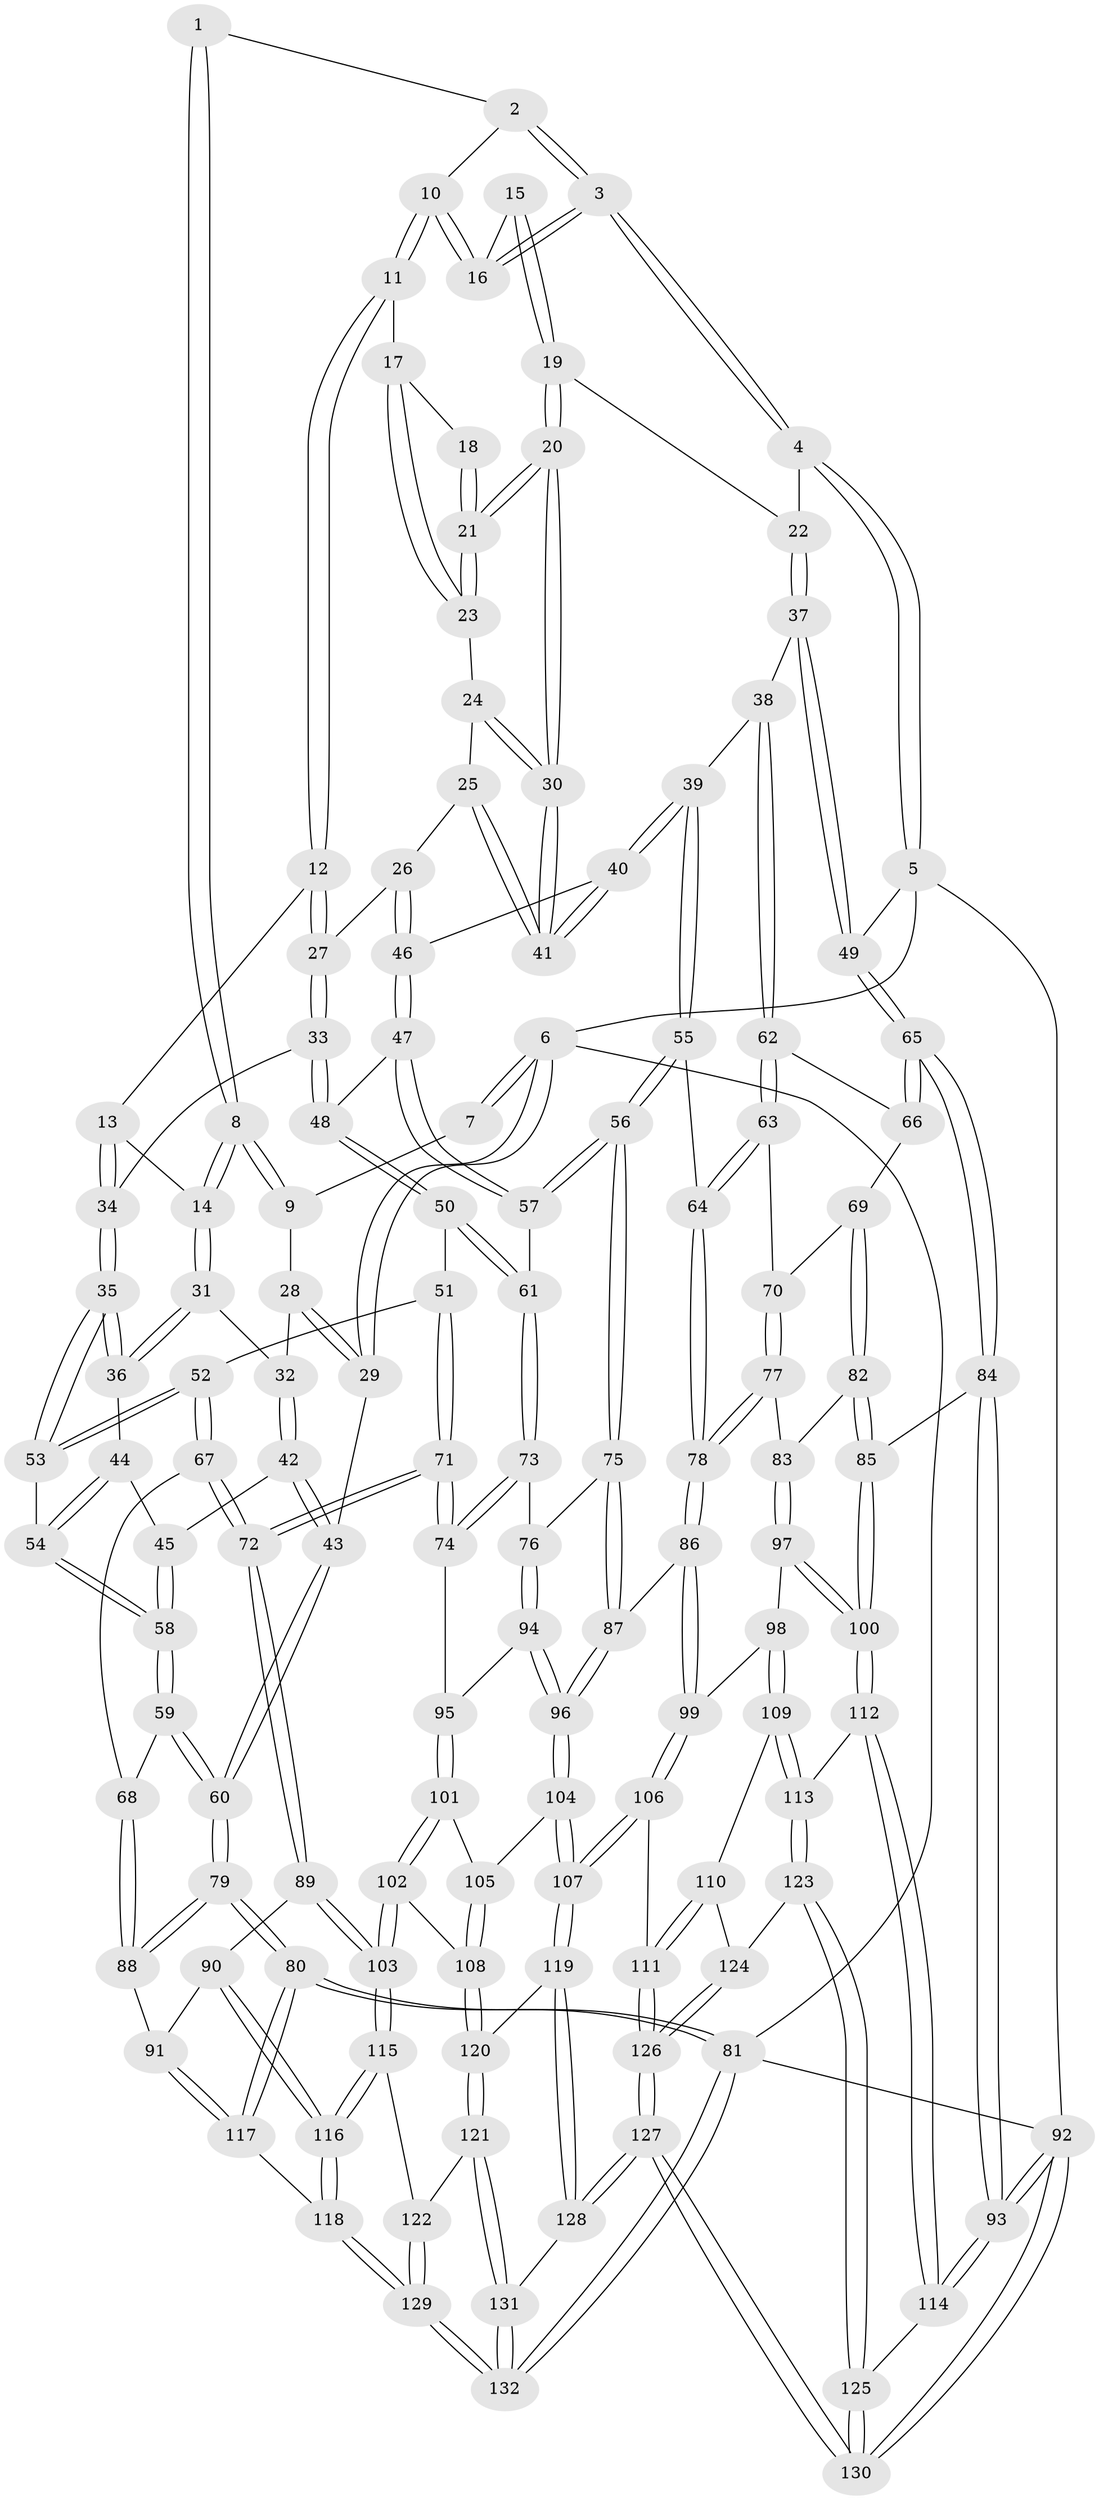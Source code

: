 // coarse degree distribution, {2: 0.07446808510638298, 4: 0.14893617021276595, 3: 0.7340425531914894, 6: 0.010638297872340425, 5: 0.031914893617021274}
// Generated by graph-tools (version 1.1) at 2025/54/03/04/25 22:54:34]
// undirected, 132 vertices, 327 edges
graph export_dot {
  node [color=gray90,style=filled];
  1 [pos="+0.4408123984210184+0"];
  2 [pos="+0.5289143922711469+0"];
  3 [pos="+1+0"];
  4 [pos="+1+0"];
  5 [pos="+1+0"];
  6 [pos="+0+0"];
  7 [pos="+0.09270549339021869+0"];
  8 [pos="+0.22701788768508283+0.12120239966618236"];
  9 [pos="+0.19301755146380678+0.09567139723811317"];
  10 [pos="+0.5338494668489774+0"];
  11 [pos="+0.5345202558443523+0"];
  12 [pos="+0.48020532688230533+0.07895449074420254"];
  13 [pos="+0.346066726686159+0.16276379902378071"];
  14 [pos="+0.2352472118875534+0.13911072454707205"];
  15 [pos="+0.7976818789547369+0.08485527723234304"];
  16 [pos="+0.8018402668302322+0.07946774460922354"];
  17 [pos="+0.6394950029119547+0.07666276645953116"];
  18 [pos="+0.7598504223380482+0.09537677766588686"];
  19 [pos="+0.8156428005114172+0.20194838180110067"];
  20 [pos="+0.7507507153189309+0.23285328065487196"];
  21 [pos="+0.7355549309842621+0.19799276739138932"];
  22 [pos="+0.8468192315080046+0.20353012574541304"];
  23 [pos="+0.6421882768408967+0.08533384430397255"];
  24 [pos="+0.630104283981594+0.1963277922908489"];
  25 [pos="+0.5811008937854762+0.23556693773706103"];
  26 [pos="+0.5658627351582222+0.24041717854346265"];
  27 [pos="+0.5107823752924616+0.1990293780836812"];
  28 [pos="+0+0.1008486044581646"];
  29 [pos="+0+0"];
  30 [pos="+0.7406671582982629+0.2501702680935034"];
  31 [pos="+0.20943063487465194+0.1976499432259074"];
  32 [pos="+0.12375256859722873+0.23567334592694278"];
  33 [pos="+0.4216726215454345+0.3075525328803108"];
  34 [pos="+0.3739367271202911+0.2953422864308329"];
  35 [pos="+0.3035505775726398+0.3376577077098655"];
  36 [pos="+0.24977801173630299+0.3146745549623543"];
  37 [pos="+0.9663971309442617+0.32230925377344094"];
  38 [pos="+0.7751262811623559+0.3943967394375777"];
  39 [pos="+0.7582034624679791+0.3844545449455718"];
  40 [pos="+0.7308458646173045+0.33334083225487166"];
  41 [pos="+0.7307429053441211+0.2959901081955655"];
  42 [pos="+0.07664228633930603+0.32551335051604946"];
  43 [pos="+0+0.3070138184799436"];
  44 [pos="+0.1919545169049817+0.34603640843206684"];
  45 [pos="+0.11567961429479673+0.3626181217469049"];
  46 [pos="+0.5716741911193615+0.3336813235966761"];
  47 [pos="+0.509289538665486+0.4048162781426798"];
  48 [pos="+0.4959319343814352+0.39946521945780233"];
  49 [pos="+1+0.3450575919943949"];
  50 [pos="+0.3433632677735528+0.4676977674100674"];
  51 [pos="+0.3125961414932511+0.4596234153825759"];
  52 [pos="+0.3107554244793969+0.457848934724505"];
  53 [pos="+0.30858282063302994+0.4542285740884158"];
  54 [pos="+0.22958544015553184+0.44289476605432215"];
  55 [pos="+0.5811220303376965+0.5006088478068718"];
  56 [pos="+0.5658756072439353+0.4998020695335617"];
  57 [pos="+0.5455121781439028+0.4752939172960534"];
  58 [pos="+0.12479466958994259+0.4682499417688812"];
  59 [pos="+0.11121569205904128+0.5037299287688288"];
  60 [pos="+0+0.4719930292263331"];
  61 [pos="+0.38979625238186644+0.5328276362294754"];
  62 [pos="+0.792077273806647+0.44930889185940137"];
  63 [pos="+0.7783093410897985+0.5042276184612462"];
  64 [pos="+0.6451768571307802+0.5495034835363825"];
  65 [pos="+1+0.4644931974886442"];
  66 [pos="+0.8822089961993231+0.49661706528458227"];
  67 [pos="+0.1529905998975768+0.560325912576217"];
  68 [pos="+0.12996891170513097+0.5468256478323074"];
  69 [pos="+0.873671129927234+0.568993741000126"];
  70 [pos="+0.7819159071169497+0.5401090961155988"];
  71 [pos="+0.26219203239375427+0.6595526027118126"];
  72 [pos="+0.25567001054507493+0.6662150371484141"];
  73 [pos="+0.3966274417016563+0.5811362312212714"];
  74 [pos="+0.3596932029949841+0.6167205716266427"];
  75 [pos="+0.5469452240269173+0.5415712134506798"];
  76 [pos="+0.47124092291893993+0.5995180817875215"];
  77 [pos="+0.7714481418349705+0.5862696689225243"];
  78 [pos="+0.6830362101798773+0.6098010232591193"];
  79 [pos="+0+0.6205196659230443"];
  80 [pos="+0+0.8319461403420543"];
  81 [pos="+0+1"];
  82 [pos="+0.898405887710485+0.6265322423723741"];
  83 [pos="+0.7899325425533076+0.6122983600456867"];
  84 [pos="+1+0.5396505831775618"];
  85 [pos="+0.9290954259527306+0.6498108456594119"];
  86 [pos="+0.6711995895252729+0.6687590462425229"];
  87 [pos="+0.5721471423772082+0.6423229579253091"];
  88 [pos="+0.08367948484147635+0.6002888434129875"];
  89 [pos="+0.254952607970696+0.6745880062588663"];
  90 [pos="+0.10509493579538673+0.74460592134809"];
  91 [pos="+0.062265789327933745+0.7374001960769265"];
  92 [pos="+1+1"];
  93 [pos="+1+0.9461128754874808"];
  94 [pos="+0.47138888185424777+0.6446945859097634"];
  95 [pos="+0.4309197916142592+0.679616552342277"];
  96 [pos="+0.5335576831758924+0.7050891617623976"];
  97 [pos="+0.7756009101154981+0.6918202110617074"];
  98 [pos="+0.7151291881851932+0.7118607745755542"];
  99 [pos="+0.6807437532605005+0.7008137790680629"];
  100 [pos="+0.8835683171614207+0.7430047098604907"];
  101 [pos="+0.4196235236122989+0.7207274528386325"];
  102 [pos="+0.29637961078926606+0.7443513624929642"];
  103 [pos="+0.2953490727288684+0.744323838467697"];
  104 [pos="+0.5371153913978339+0.7526520861498368"];
  105 [pos="+0.4366907577172649+0.73330727092153"];
  106 [pos="+0.5958028266642608+0.7874374948728031"];
  107 [pos="+0.5630117956340631+0.7924855814966058"];
  108 [pos="+0.4264873326967911+0.811488103096761"];
  109 [pos="+0.7446825493016361+0.7838015944732645"];
  110 [pos="+0.7289248294798354+0.820747583576491"];
  111 [pos="+0.6696765821330238+0.8394571163958109"];
  112 [pos="+0.8857224372686995+0.776508271008827"];
  113 [pos="+0.8683217716184947+0.7872765386809512"];
  114 [pos="+0.956395109868362+0.8382136599733959"];
  115 [pos="+0.291693728850491+0.7711682754945343"];
  116 [pos="+0.19400913586733426+0.9328223174583767"];
  117 [pos="+0+0.8314302862168105"];
  118 [pos="+0.19370688367932667+0.9348061318609736"];
  119 [pos="+0.5470839325567852+0.8193640391238288"];
  120 [pos="+0.4514836541669313+0.8528812606145388"];
  121 [pos="+0.4475555925458304+0.8576981284957046"];
  122 [pos="+0.36457388987745226+0.8588434348549223"];
  123 [pos="+0.8156797576218349+0.8552365471004121"];
  124 [pos="+0.7583074317987061+0.8519325781627571"];
  125 [pos="+0.8223542293900739+1"];
  126 [pos="+0.6972330854907388+1"];
  127 [pos="+0.6927195673065291+1"];
  128 [pos="+0.6211542361989087+1"];
  129 [pos="+0.2682331160825934+1"];
  130 [pos="+0.7473255165956973+1"];
  131 [pos="+0.4104984898300745+1"];
  132 [pos="+0.2931761426685037+1"];
  1 -- 2;
  1 -- 8;
  1 -- 8;
  2 -- 3;
  2 -- 3;
  2 -- 10;
  3 -- 4;
  3 -- 4;
  3 -- 16;
  3 -- 16;
  4 -- 5;
  4 -- 5;
  4 -- 22;
  5 -- 6;
  5 -- 49;
  5 -- 92;
  6 -- 7;
  6 -- 7;
  6 -- 29;
  6 -- 29;
  6 -- 81;
  7 -- 9;
  8 -- 9;
  8 -- 9;
  8 -- 14;
  8 -- 14;
  9 -- 28;
  10 -- 11;
  10 -- 11;
  10 -- 16;
  10 -- 16;
  11 -- 12;
  11 -- 12;
  11 -- 17;
  12 -- 13;
  12 -- 27;
  12 -- 27;
  13 -- 14;
  13 -- 34;
  13 -- 34;
  14 -- 31;
  14 -- 31;
  15 -- 16;
  15 -- 19;
  15 -- 19;
  17 -- 18;
  17 -- 23;
  17 -- 23;
  18 -- 21;
  18 -- 21;
  19 -- 20;
  19 -- 20;
  19 -- 22;
  20 -- 21;
  20 -- 21;
  20 -- 30;
  20 -- 30;
  21 -- 23;
  21 -- 23;
  22 -- 37;
  22 -- 37;
  23 -- 24;
  24 -- 25;
  24 -- 30;
  24 -- 30;
  25 -- 26;
  25 -- 41;
  25 -- 41;
  26 -- 27;
  26 -- 46;
  26 -- 46;
  27 -- 33;
  27 -- 33;
  28 -- 29;
  28 -- 29;
  28 -- 32;
  29 -- 43;
  30 -- 41;
  30 -- 41;
  31 -- 32;
  31 -- 36;
  31 -- 36;
  32 -- 42;
  32 -- 42;
  33 -- 34;
  33 -- 48;
  33 -- 48;
  34 -- 35;
  34 -- 35;
  35 -- 36;
  35 -- 36;
  35 -- 53;
  35 -- 53;
  36 -- 44;
  37 -- 38;
  37 -- 49;
  37 -- 49;
  38 -- 39;
  38 -- 62;
  38 -- 62;
  39 -- 40;
  39 -- 40;
  39 -- 55;
  39 -- 55;
  40 -- 41;
  40 -- 41;
  40 -- 46;
  42 -- 43;
  42 -- 43;
  42 -- 45;
  43 -- 60;
  43 -- 60;
  44 -- 45;
  44 -- 54;
  44 -- 54;
  45 -- 58;
  45 -- 58;
  46 -- 47;
  46 -- 47;
  47 -- 48;
  47 -- 57;
  47 -- 57;
  48 -- 50;
  48 -- 50;
  49 -- 65;
  49 -- 65;
  50 -- 51;
  50 -- 61;
  50 -- 61;
  51 -- 52;
  51 -- 71;
  51 -- 71;
  52 -- 53;
  52 -- 53;
  52 -- 67;
  52 -- 67;
  53 -- 54;
  54 -- 58;
  54 -- 58;
  55 -- 56;
  55 -- 56;
  55 -- 64;
  56 -- 57;
  56 -- 57;
  56 -- 75;
  56 -- 75;
  57 -- 61;
  58 -- 59;
  58 -- 59;
  59 -- 60;
  59 -- 60;
  59 -- 68;
  60 -- 79;
  60 -- 79;
  61 -- 73;
  61 -- 73;
  62 -- 63;
  62 -- 63;
  62 -- 66;
  63 -- 64;
  63 -- 64;
  63 -- 70;
  64 -- 78;
  64 -- 78;
  65 -- 66;
  65 -- 66;
  65 -- 84;
  65 -- 84;
  66 -- 69;
  67 -- 68;
  67 -- 72;
  67 -- 72;
  68 -- 88;
  68 -- 88;
  69 -- 70;
  69 -- 82;
  69 -- 82;
  70 -- 77;
  70 -- 77;
  71 -- 72;
  71 -- 72;
  71 -- 74;
  71 -- 74;
  72 -- 89;
  72 -- 89;
  73 -- 74;
  73 -- 74;
  73 -- 76;
  74 -- 95;
  75 -- 76;
  75 -- 87;
  75 -- 87;
  76 -- 94;
  76 -- 94;
  77 -- 78;
  77 -- 78;
  77 -- 83;
  78 -- 86;
  78 -- 86;
  79 -- 80;
  79 -- 80;
  79 -- 88;
  79 -- 88;
  80 -- 81;
  80 -- 81;
  80 -- 117;
  80 -- 117;
  81 -- 132;
  81 -- 132;
  81 -- 92;
  82 -- 83;
  82 -- 85;
  82 -- 85;
  83 -- 97;
  83 -- 97;
  84 -- 85;
  84 -- 93;
  84 -- 93;
  85 -- 100;
  85 -- 100;
  86 -- 87;
  86 -- 99;
  86 -- 99;
  87 -- 96;
  87 -- 96;
  88 -- 91;
  89 -- 90;
  89 -- 103;
  89 -- 103;
  90 -- 91;
  90 -- 116;
  90 -- 116;
  91 -- 117;
  91 -- 117;
  92 -- 93;
  92 -- 93;
  92 -- 130;
  92 -- 130;
  93 -- 114;
  93 -- 114;
  94 -- 95;
  94 -- 96;
  94 -- 96;
  95 -- 101;
  95 -- 101;
  96 -- 104;
  96 -- 104;
  97 -- 98;
  97 -- 100;
  97 -- 100;
  98 -- 99;
  98 -- 109;
  98 -- 109;
  99 -- 106;
  99 -- 106;
  100 -- 112;
  100 -- 112;
  101 -- 102;
  101 -- 102;
  101 -- 105;
  102 -- 103;
  102 -- 103;
  102 -- 108;
  103 -- 115;
  103 -- 115;
  104 -- 105;
  104 -- 107;
  104 -- 107;
  105 -- 108;
  105 -- 108;
  106 -- 107;
  106 -- 107;
  106 -- 111;
  107 -- 119;
  107 -- 119;
  108 -- 120;
  108 -- 120;
  109 -- 110;
  109 -- 113;
  109 -- 113;
  110 -- 111;
  110 -- 111;
  110 -- 124;
  111 -- 126;
  111 -- 126;
  112 -- 113;
  112 -- 114;
  112 -- 114;
  113 -- 123;
  113 -- 123;
  114 -- 125;
  115 -- 116;
  115 -- 116;
  115 -- 122;
  116 -- 118;
  116 -- 118;
  117 -- 118;
  118 -- 129;
  118 -- 129;
  119 -- 120;
  119 -- 128;
  119 -- 128;
  120 -- 121;
  120 -- 121;
  121 -- 122;
  121 -- 131;
  121 -- 131;
  122 -- 129;
  122 -- 129;
  123 -- 124;
  123 -- 125;
  123 -- 125;
  124 -- 126;
  124 -- 126;
  125 -- 130;
  125 -- 130;
  126 -- 127;
  126 -- 127;
  127 -- 128;
  127 -- 128;
  127 -- 130;
  127 -- 130;
  128 -- 131;
  129 -- 132;
  129 -- 132;
  131 -- 132;
  131 -- 132;
}
